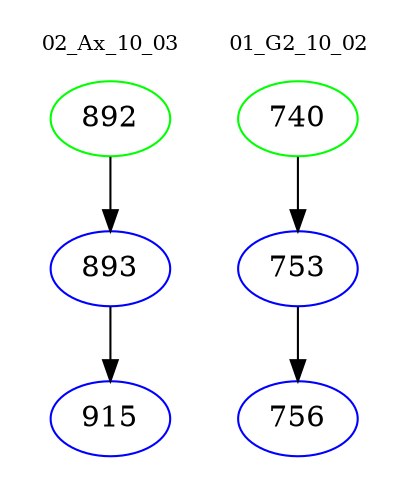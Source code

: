 digraph{
subgraph cluster_0 {
color = white
label = "02_Ax_10_03";
fontsize=10;
T0_892 [label="892", color="green"]
T0_892 -> T0_893 [color="black"]
T0_893 [label="893", color="blue"]
T0_893 -> T0_915 [color="black"]
T0_915 [label="915", color="blue"]
}
subgraph cluster_1 {
color = white
label = "01_G2_10_02";
fontsize=10;
T1_740 [label="740", color="green"]
T1_740 -> T1_753 [color="black"]
T1_753 [label="753", color="blue"]
T1_753 -> T1_756 [color="black"]
T1_756 [label="756", color="blue"]
}
}
